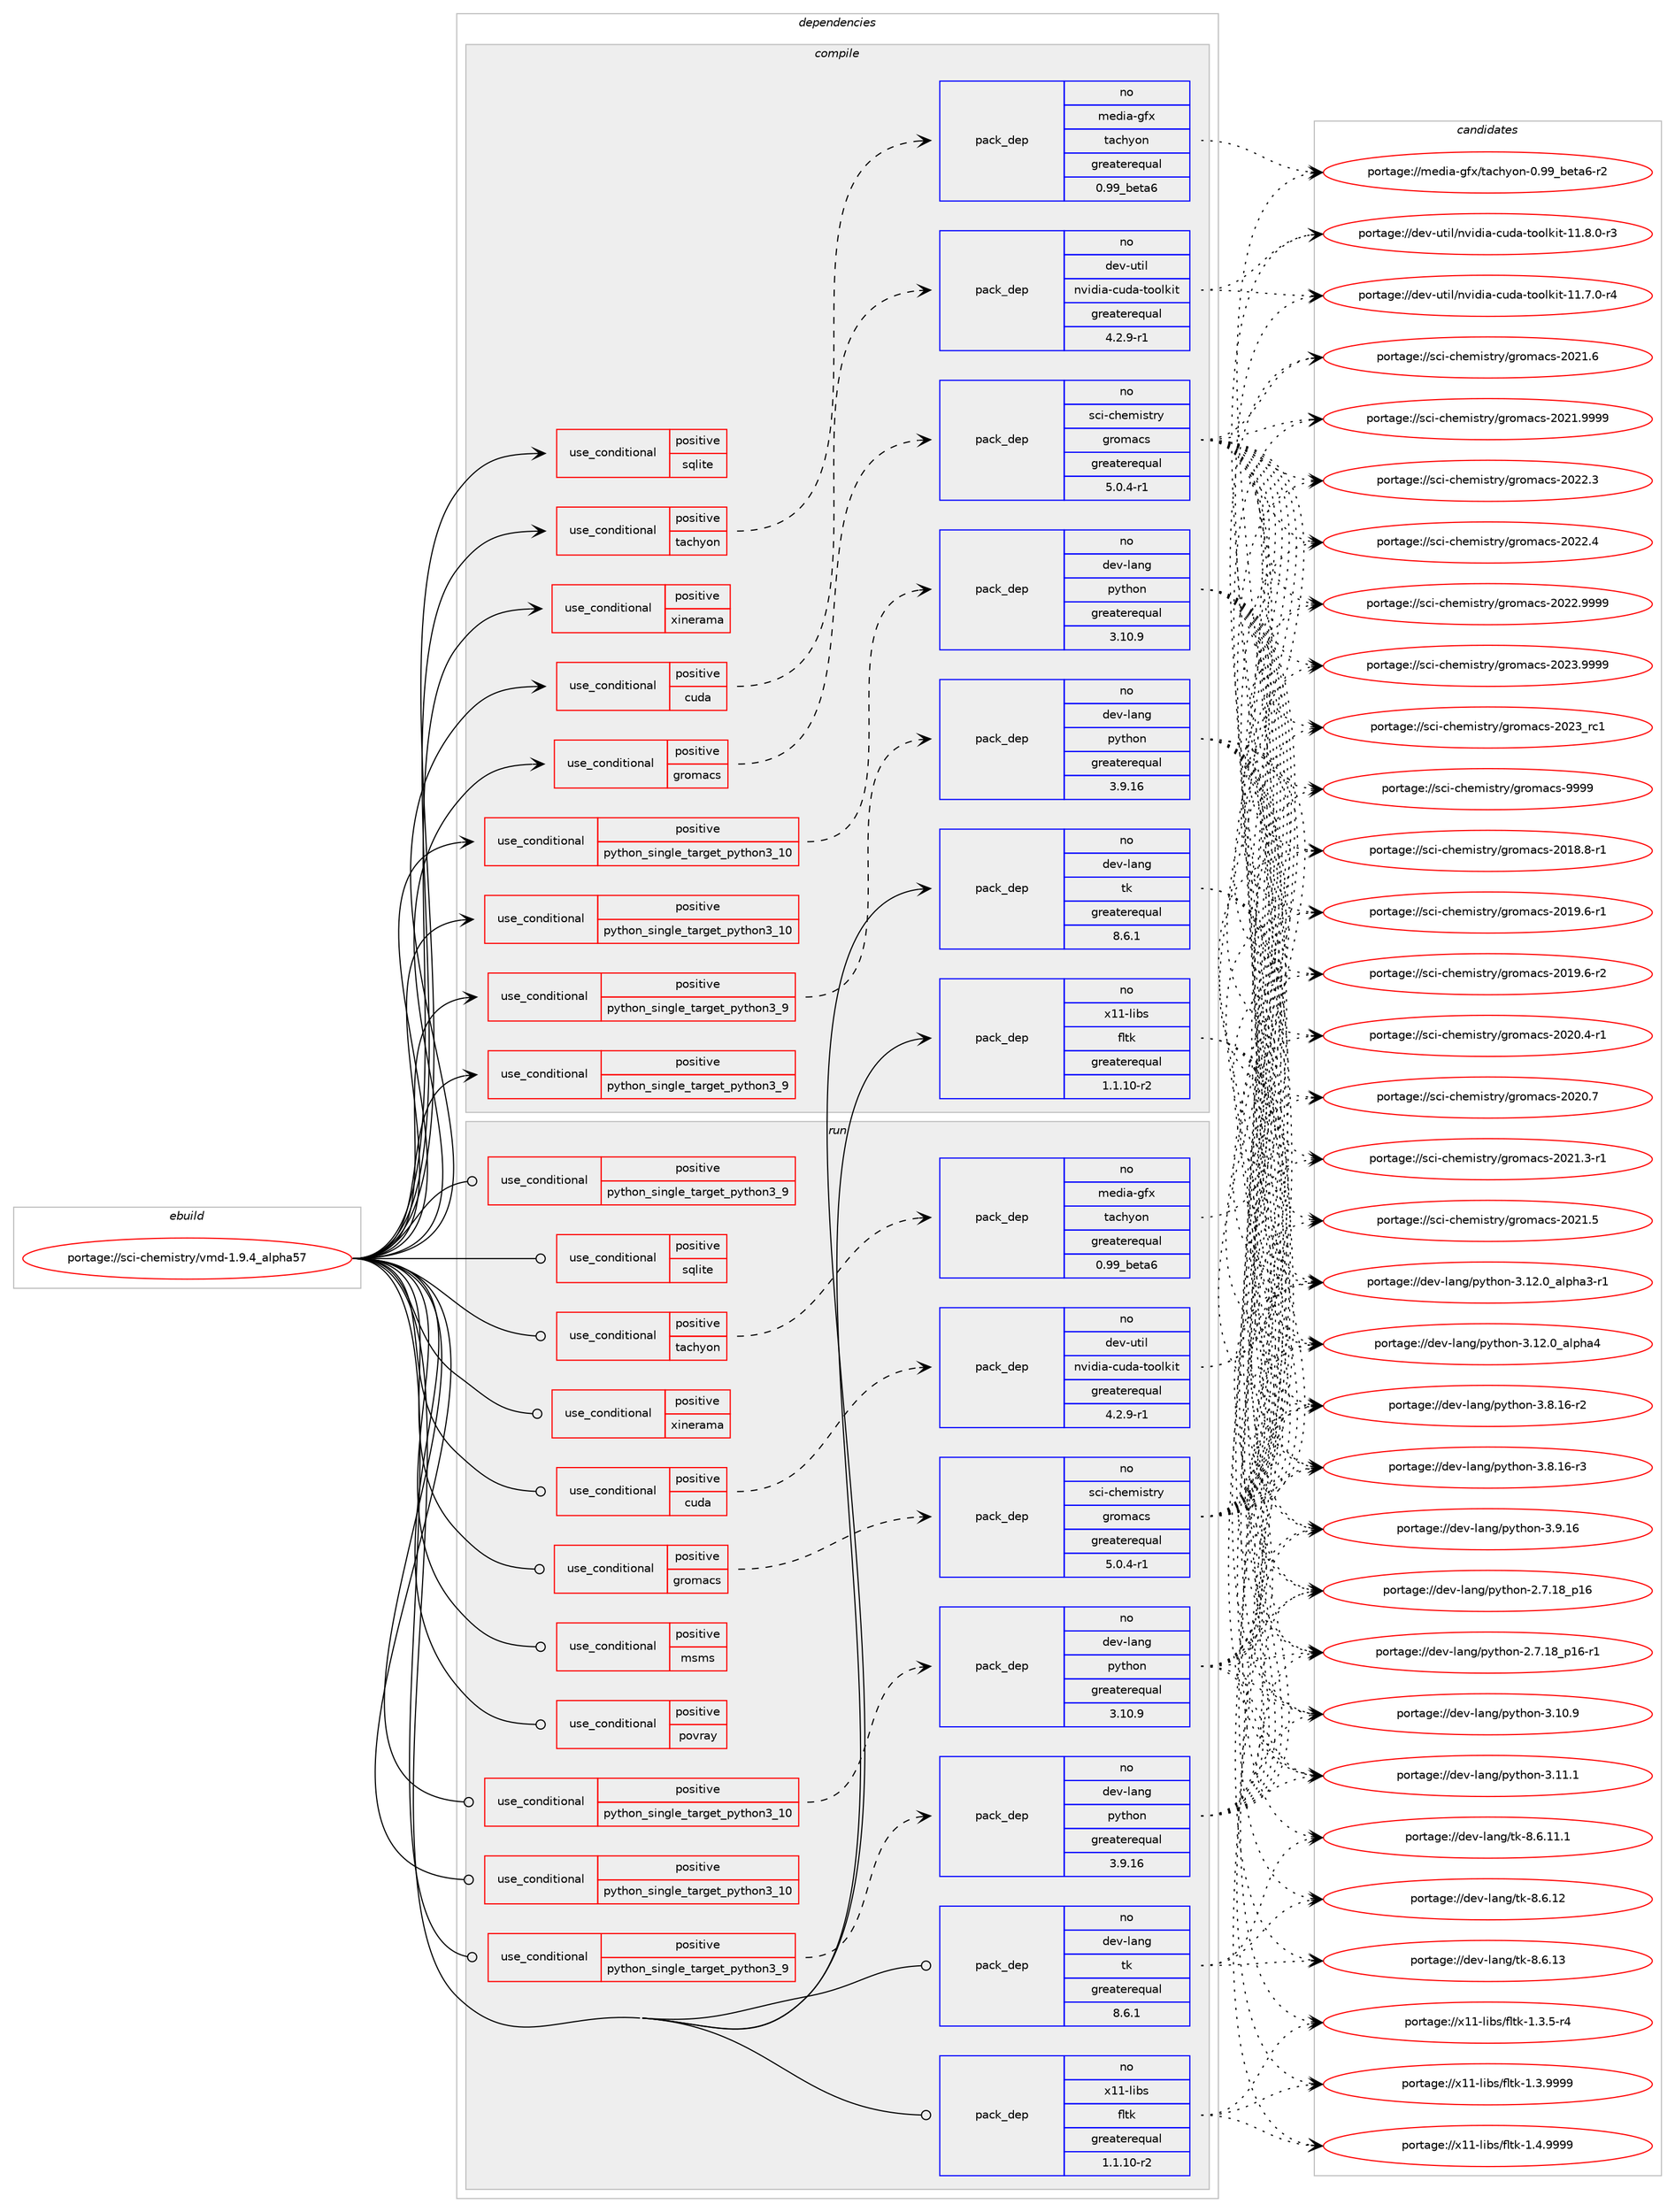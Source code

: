 digraph prolog {

# *************
# Graph options
# *************

newrank=true;
concentrate=true;
compound=true;
graph [rankdir=LR,fontname=Helvetica,fontsize=10,ranksep=1.5];#, ranksep=2.5, nodesep=0.2];
edge  [arrowhead=vee];
node  [fontname=Helvetica,fontsize=10];

# **********
# The ebuild
# **********

subgraph cluster_leftcol {
color=gray;
rank=same;
label=<<i>ebuild</i>>;
id [label="portage://sci-chemistry/vmd-1.9.4_alpha57", color=red, width=4, href="../sci-chemistry/vmd-1.9.4_alpha57.svg"];
}

# ****************
# The dependencies
# ****************

subgraph cluster_midcol {
color=gray;
label=<<i>dependencies</i>>;
subgraph cluster_compile {
fillcolor="#eeeeee";
style=filled;
label=<<i>compile</i>>;
subgraph cond1229 {
dependency1899 [label=<<TABLE BORDER="0" CELLBORDER="1" CELLSPACING="0" CELLPADDING="4"><TR><TD ROWSPAN="3" CELLPADDING="10">use_conditional</TD></TR><TR><TD>positive</TD></TR><TR><TD>cuda</TD></TR></TABLE>>, shape=none, color=red];
subgraph pack653 {
dependency1900 [label=<<TABLE BORDER="0" CELLBORDER="1" CELLSPACING="0" CELLPADDING="4" WIDTH="220"><TR><TD ROWSPAN="6" CELLPADDING="30">pack_dep</TD></TR><TR><TD WIDTH="110">no</TD></TR><TR><TD>dev-util</TD></TR><TR><TD>nvidia-cuda-toolkit</TD></TR><TR><TD>greaterequal</TD></TR><TR><TD>4.2.9-r1</TD></TR></TABLE>>, shape=none, color=blue];
}
dependency1899:e -> dependency1900:w [weight=20,style="dashed",arrowhead="vee"];
}
id:e -> dependency1899:w [weight=20,style="solid",arrowhead="vee"];
subgraph cond1230 {
dependency1901 [label=<<TABLE BORDER="0" CELLBORDER="1" CELLSPACING="0" CELLPADDING="4"><TR><TD ROWSPAN="3" CELLPADDING="10">use_conditional</TD></TR><TR><TD>positive</TD></TR><TR><TD>gromacs</TD></TR></TABLE>>, shape=none, color=red];
subgraph pack654 {
dependency1902 [label=<<TABLE BORDER="0" CELLBORDER="1" CELLSPACING="0" CELLPADDING="4" WIDTH="220"><TR><TD ROWSPAN="6" CELLPADDING="30">pack_dep</TD></TR><TR><TD WIDTH="110">no</TD></TR><TR><TD>sci-chemistry</TD></TR><TR><TD>gromacs</TD></TR><TR><TD>greaterequal</TD></TR><TR><TD>5.0.4-r1</TD></TR></TABLE>>, shape=none, color=blue];
}
dependency1901:e -> dependency1902:w [weight=20,style="dashed",arrowhead="vee"];
}
id:e -> dependency1901:w [weight=20,style="solid",arrowhead="vee"];
subgraph cond1231 {
dependency1903 [label=<<TABLE BORDER="0" CELLBORDER="1" CELLSPACING="0" CELLPADDING="4"><TR><TD ROWSPAN="3" CELLPADDING="10">use_conditional</TD></TR><TR><TD>positive</TD></TR><TR><TD>python_single_target_python3_10</TD></TR></TABLE>>, shape=none, color=red];
subgraph pack655 {
dependency1904 [label=<<TABLE BORDER="0" CELLBORDER="1" CELLSPACING="0" CELLPADDING="4" WIDTH="220"><TR><TD ROWSPAN="6" CELLPADDING="30">pack_dep</TD></TR><TR><TD WIDTH="110">no</TD></TR><TR><TD>dev-lang</TD></TR><TR><TD>python</TD></TR><TR><TD>greaterequal</TD></TR><TR><TD>3.10.9</TD></TR></TABLE>>, shape=none, color=blue];
}
dependency1903:e -> dependency1904:w [weight=20,style="dashed",arrowhead="vee"];
}
id:e -> dependency1903:w [weight=20,style="solid",arrowhead="vee"];
subgraph cond1232 {
dependency1905 [label=<<TABLE BORDER="0" CELLBORDER="1" CELLSPACING="0" CELLPADDING="4"><TR><TD ROWSPAN="3" CELLPADDING="10">use_conditional</TD></TR><TR><TD>positive</TD></TR><TR><TD>python_single_target_python3_10</TD></TR></TABLE>>, shape=none, color=red];
# *** BEGIN UNKNOWN DEPENDENCY TYPE (TODO) ***
# dependency1905 -> package_dependency(portage://sci-chemistry/vmd-1.9.4_alpha57,install,no,dev-python,numpy,none,[,,],[],[use(enable(python_targets_python3_10),negative)])
# *** END UNKNOWN DEPENDENCY TYPE (TODO) ***

}
id:e -> dependency1905:w [weight=20,style="solid",arrowhead="vee"];
subgraph cond1233 {
dependency1906 [label=<<TABLE BORDER="0" CELLBORDER="1" CELLSPACING="0" CELLPADDING="4"><TR><TD ROWSPAN="3" CELLPADDING="10">use_conditional</TD></TR><TR><TD>positive</TD></TR><TR><TD>python_single_target_python3_9</TD></TR></TABLE>>, shape=none, color=red];
subgraph pack656 {
dependency1907 [label=<<TABLE BORDER="0" CELLBORDER="1" CELLSPACING="0" CELLPADDING="4" WIDTH="220"><TR><TD ROWSPAN="6" CELLPADDING="30">pack_dep</TD></TR><TR><TD WIDTH="110">no</TD></TR><TR><TD>dev-lang</TD></TR><TR><TD>python</TD></TR><TR><TD>greaterequal</TD></TR><TR><TD>3.9.16</TD></TR></TABLE>>, shape=none, color=blue];
}
dependency1906:e -> dependency1907:w [weight=20,style="dashed",arrowhead="vee"];
}
id:e -> dependency1906:w [weight=20,style="solid",arrowhead="vee"];
subgraph cond1234 {
dependency1908 [label=<<TABLE BORDER="0" CELLBORDER="1" CELLSPACING="0" CELLPADDING="4"><TR><TD ROWSPAN="3" CELLPADDING="10">use_conditional</TD></TR><TR><TD>positive</TD></TR><TR><TD>python_single_target_python3_9</TD></TR></TABLE>>, shape=none, color=red];
# *** BEGIN UNKNOWN DEPENDENCY TYPE (TODO) ***
# dependency1908 -> package_dependency(portage://sci-chemistry/vmd-1.9.4_alpha57,install,no,dev-python,numpy,none,[,,],[],[use(enable(python_targets_python3_9),negative)])
# *** END UNKNOWN DEPENDENCY TYPE (TODO) ***

}
id:e -> dependency1908:w [weight=20,style="solid",arrowhead="vee"];
subgraph cond1235 {
dependency1909 [label=<<TABLE BORDER="0" CELLBORDER="1" CELLSPACING="0" CELLPADDING="4"><TR><TD ROWSPAN="3" CELLPADDING="10">use_conditional</TD></TR><TR><TD>positive</TD></TR><TR><TD>sqlite</TD></TR></TABLE>>, shape=none, color=red];
# *** BEGIN UNKNOWN DEPENDENCY TYPE (TODO) ***
# dependency1909 -> package_dependency(portage://sci-chemistry/vmd-1.9.4_alpha57,install,no,dev-db,sqlite,none,[,,],[slot(3),equal],[])
# *** END UNKNOWN DEPENDENCY TYPE (TODO) ***

}
id:e -> dependency1909:w [weight=20,style="solid",arrowhead="vee"];
subgraph cond1236 {
dependency1910 [label=<<TABLE BORDER="0" CELLBORDER="1" CELLSPACING="0" CELLPADDING="4"><TR><TD ROWSPAN="3" CELLPADDING="10">use_conditional</TD></TR><TR><TD>positive</TD></TR><TR><TD>tachyon</TD></TR></TABLE>>, shape=none, color=red];
subgraph pack657 {
dependency1911 [label=<<TABLE BORDER="0" CELLBORDER="1" CELLSPACING="0" CELLPADDING="4" WIDTH="220"><TR><TD ROWSPAN="6" CELLPADDING="30">pack_dep</TD></TR><TR><TD WIDTH="110">no</TD></TR><TR><TD>media-gfx</TD></TR><TR><TD>tachyon</TD></TR><TR><TD>greaterequal</TD></TR><TR><TD>0.99_beta6</TD></TR></TABLE>>, shape=none, color=blue];
}
dependency1910:e -> dependency1911:w [weight=20,style="dashed",arrowhead="vee"];
}
id:e -> dependency1910:w [weight=20,style="solid",arrowhead="vee"];
subgraph cond1237 {
dependency1912 [label=<<TABLE BORDER="0" CELLBORDER="1" CELLSPACING="0" CELLPADDING="4"><TR><TD ROWSPAN="3" CELLPADDING="10">use_conditional</TD></TR><TR><TD>positive</TD></TR><TR><TD>xinerama</TD></TR></TABLE>>, shape=none, color=red];
# *** BEGIN UNKNOWN DEPENDENCY TYPE (TODO) ***
# dependency1912 -> package_dependency(portage://sci-chemistry/vmd-1.9.4_alpha57,install,no,x11-libs,libXinerama,none,[,,],[],[])
# *** END UNKNOWN DEPENDENCY TYPE (TODO) ***

}
id:e -> dependency1912:w [weight=20,style="solid",arrowhead="vee"];
# *** BEGIN UNKNOWN DEPENDENCY TYPE (TODO) ***
# id -> package_dependency(portage://sci-chemistry/vmd-1.9.4_alpha57,install,no,dev-lang,perl,none,[,,],[],[])
# *** END UNKNOWN DEPENDENCY TYPE (TODO) ***

subgraph pack658 {
dependency1913 [label=<<TABLE BORDER="0" CELLBORDER="1" CELLSPACING="0" CELLPADDING="4" WIDTH="220"><TR><TD ROWSPAN="6" CELLPADDING="30">pack_dep</TD></TR><TR><TD WIDTH="110">no</TD></TR><TR><TD>dev-lang</TD></TR><TR><TD>tk</TD></TR><TR><TD>greaterequal</TD></TR><TR><TD>8.6.1</TD></TR></TABLE>>, shape=none, color=blue];
}
id:e -> dependency1913:w [weight=20,style="solid",arrowhead="vee"];
# *** BEGIN UNKNOWN DEPENDENCY TYPE (TODO) ***
# id -> package_dependency(portage://sci-chemistry/vmd-1.9.4_alpha57,install,no,dev-libs,expat,none,[,,],[],[])
# *** END UNKNOWN DEPENDENCY TYPE (TODO) ***

# *** BEGIN UNKNOWN DEPENDENCY TYPE (TODO) ***
# id -> package_dependency(portage://sci-chemistry/vmd-1.9.4_alpha57,install,no,sci-libs,netcdf,none,[,,],[slot(0),equal],[])
# *** END UNKNOWN DEPENDENCY TYPE (TODO) ***

# *** BEGIN UNKNOWN DEPENDENCY TYPE (TODO) ***
# id -> package_dependency(portage://sci-chemistry/vmd-1.9.4_alpha57,install,no,virtual,opengl,none,[,,],[],[])
# *** END UNKNOWN DEPENDENCY TYPE (TODO) ***

subgraph pack659 {
dependency1914 [label=<<TABLE BORDER="0" CELLBORDER="1" CELLSPACING="0" CELLPADDING="4" WIDTH="220"><TR><TD ROWSPAN="6" CELLPADDING="30">pack_dep</TD></TR><TR><TD WIDTH="110">no</TD></TR><TR><TD>x11-libs</TD></TR><TR><TD>fltk</TD></TR><TR><TD>greaterequal</TD></TR><TR><TD>1.1.10-r2</TD></TR></TABLE>>, shape=none, color=blue];
}
id:e -> dependency1914:w [weight=20,style="solid",arrowhead="vee"];
# *** BEGIN UNKNOWN DEPENDENCY TYPE (TODO) ***
# id -> package_dependency(portage://sci-chemistry/vmd-1.9.4_alpha57,install,no,x11-libs,libXft,none,[,,],[],[])
# *** END UNKNOWN DEPENDENCY TYPE (TODO) ***

# *** BEGIN UNKNOWN DEPENDENCY TYPE (TODO) ***
# id -> package_dependency(portage://sci-chemistry/vmd-1.9.4_alpha57,install,no,x11-libs,libXi,none,[,,],[],[])
# *** END UNKNOWN DEPENDENCY TYPE (TODO) ***

}
subgraph cluster_compileandrun {
fillcolor="#eeeeee";
style=filled;
label=<<i>compile and run</i>>;
}
subgraph cluster_run {
fillcolor="#eeeeee";
style=filled;
label=<<i>run</i>>;
subgraph cond1238 {
dependency1915 [label=<<TABLE BORDER="0" CELLBORDER="1" CELLSPACING="0" CELLPADDING="4"><TR><TD ROWSPAN="3" CELLPADDING="10">use_conditional</TD></TR><TR><TD>positive</TD></TR><TR><TD>cuda</TD></TR></TABLE>>, shape=none, color=red];
subgraph pack660 {
dependency1916 [label=<<TABLE BORDER="0" CELLBORDER="1" CELLSPACING="0" CELLPADDING="4" WIDTH="220"><TR><TD ROWSPAN="6" CELLPADDING="30">pack_dep</TD></TR><TR><TD WIDTH="110">no</TD></TR><TR><TD>dev-util</TD></TR><TR><TD>nvidia-cuda-toolkit</TD></TR><TR><TD>greaterequal</TD></TR><TR><TD>4.2.9-r1</TD></TR></TABLE>>, shape=none, color=blue];
}
dependency1915:e -> dependency1916:w [weight=20,style="dashed",arrowhead="vee"];
}
id:e -> dependency1915:w [weight=20,style="solid",arrowhead="odot"];
subgraph cond1239 {
dependency1917 [label=<<TABLE BORDER="0" CELLBORDER="1" CELLSPACING="0" CELLPADDING="4"><TR><TD ROWSPAN="3" CELLPADDING="10">use_conditional</TD></TR><TR><TD>positive</TD></TR><TR><TD>gromacs</TD></TR></TABLE>>, shape=none, color=red];
subgraph pack661 {
dependency1918 [label=<<TABLE BORDER="0" CELLBORDER="1" CELLSPACING="0" CELLPADDING="4" WIDTH="220"><TR><TD ROWSPAN="6" CELLPADDING="30">pack_dep</TD></TR><TR><TD WIDTH="110">no</TD></TR><TR><TD>sci-chemistry</TD></TR><TR><TD>gromacs</TD></TR><TR><TD>greaterequal</TD></TR><TR><TD>5.0.4-r1</TD></TR></TABLE>>, shape=none, color=blue];
}
dependency1917:e -> dependency1918:w [weight=20,style="dashed",arrowhead="vee"];
}
id:e -> dependency1917:w [weight=20,style="solid",arrowhead="odot"];
subgraph cond1240 {
dependency1919 [label=<<TABLE BORDER="0" CELLBORDER="1" CELLSPACING="0" CELLPADDING="4"><TR><TD ROWSPAN="3" CELLPADDING="10">use_conditional</TD></TR><TR><TD>positive</TD></TR><TR><TD>msms</TD></TR></TABLE>>, shape=none, color=red];
# *** BEGIN UNKNOWN DEPENDENCY TYPE (TODO) ***
# dependency1919 -> package_dependency(portage://sci-chemistry/vmd-1.9.4_alpha57,run,no,sci-chemistry,msms-bin,none,[,,],[],[])
# *** END UNKNOWN DEPENDENCY TYPE (TODO) ***

}
id:e -> dependency1919:w [weight=20,style="solid",arrowhead="odot"];
subgraph cond1241 {
dependency1920 [label=<<TABLE BORDER="0" CELLBORDER="1" CELLSPACING="0" CELLPADDING="4"><TR><TD ROWSPAN="3" CELLPADDING="10">use_conditional</TD></TR><TR><TD>positive</TD></TR><TR><TD>povray</TD></TR></TABLE>>, shape=none, color=red];
# *** BEGIN UNKNOWN DEPENDENCY TYPE (TODO) ***
# dependency1920 -> package_dependency(portage://sci-chemistry/vmd-1.9.4_alpha57,run,no,media-gfx,povray,none,[,,],[],[])
# *** END UNKNOWN DEPENDENCY TYPE (TODO) ***

}
id:e -> dependency1920:w [weight=20,style="solid",arrowhead="odot"];
subgraph cond1242 {
dependency1921 [label=<<TABLE BORDER="0" CELLBORDER="1" CELLSPACING="0" CELLPADDING="4"><TR><TD ROWSPAN="3" CELLPADDING="10">use_conditional</TD></TR><TR><TD>positive</TD></TR><TR><TD>python_single_target_python3_10</TD></TR></TABLE>>, shape=none, color=red];
subgraph pack662 {
dependency1922 [label=<<TABLE BORDER="0" CELLBORDER="1" CELLSPACING="0" CELLPADDING="4" WIDTH="220"><TR><TD ROWSPAN="6" CELLPADDING="30">pack_dep</TD></TR><TR><TD WIDTH="110">no</TD></TR><TR><TD>dev-lang</TD></TR><TR><TD>python</TD></TR><TR><TD>greaterequal</TD></TR><TR><TD>3.10.9</TD></TR></TABLE>>, shape=none, color=blue];
}
dependency1921:e -> dependency1922:w [weight=20,style="dashed",arrowhead="vee"];
}
id:e -> dependency1921:w [weight=20,style="solid",arrowhead="odot"];
subgraph cond1243 {
dependency1923 [label=<<TABLE BORDER="0" CELLBORDER="1" CELLSPACING="0" CELLPADDING="4"><TR><TD ROWSPAN="3" CELLPADDING="10">use_conditional</TD></TR><TR><TD>positive</TD></TR><TR><TD>python_single_target_python3_10</TD></TR></TABLE>>, shape=none, color=red];
# *** BEGIN UNKNOWN DEPENDENCY TYPE (TODO) ***
# dependency1923 -> package_dependency(portage://sci-chemistry/vmd-1.9.4_alpha57,run,no,dev-python,numpy,none,[,,],[],[use(enable(python_targets_python3_10),negative)])
# *** END UNKNOWN DEPENDENCY TYPE (TODO) ***

}
id:e -> dependency1923:w [weight=20,style="solid",arrowhead="odot"];
subgraph cond1244 {
dependency1924 [label=<<TABLE BORDER="0" CELLBORDER="1" CELLSPACING="0" CELLPADDING="4"><TR><TD ROWSPAN="3" CELLPADDING="10">use_conditional</TD></TR><TR><TD>positive</TD></TR><TR><TD>python_single_target_python3_9</TD></TR></TABLE>>, shape=none, color=red];
subgraph pack663 {
dependency1925 [label=<<TABLE BORDER="0" CELLBORDER="1" CELLSPACING="0" CELLPADDING="4" WIDTH="220"><TR><TD ROWSPAN="6" CELLPADDING="30">pack_dep</TD></TR><TR><TD WIDTH="110">no</TD></TR><TR><TD>dev-lang</TD></TR><TR><TD>python</TD></TR><TR><TD>greaterequal</TD></TR><TR><TD>3.9.16</TD></TR></TABLE>>, shape=none, color=blue];
}
dependency1924:e -> dependency1925:w [weight=20,style="dashed",arrowhead="vee"];
}
id:e -> dependency1924:w [weight=20,style="solid",arrowhead="odot"];
subgraph cond1245 {
dependency1926 [label=<<TABLE BORDER="0" CELLBORDER="1" CELLSPACING="0" CELLPADDING="4"><TR><TD ROWSPAN="3" CELLPADDING="10">use_conditional</TD></TR><TR><TD>positive</TD></TR><TR><TD>python_single_target_python3_9</TD></TR></TABLE>>, shape=none, color=red];
# *** BEGIN UNKNOWN DEPENDENCY TYPE (TODO) ***
# dependency1926 -> package_dependency(portage://sci-chemistry/vmd-1.9.4_alpha57,run,no,dev-python,numpy,none,[,,],[],[use(enable(python_targets_python3_9),negative)])
# *** END UNKNOWN DEPENDENCY TYPE (TODO) ***

}
id:e -> dependency1926:w [weight=20,style="solid",arrowhead="odot"];
subgraph cond1246 {
dependency1927 [label=<<TABLE BORDER="0" CELLBORDER="1" CELLSPACING="0" CELLPADDING="4"><TR><TD ROWSPAN="3" CELLPADDING="10">use_conditional</TD></TR><TR><TD>positive</TD></TR><TR><TD>sqlite</TD></TR></TABLE>>, shape=none, color=red];
# *** BEGIN UNKNOWN DEPENDENCY TYPE (TODO) ***
# dependency1927 -> package_dependency(portage://sci-chemistry/vmd-1.9.4_alpha57,run,no,dev-db,sqlite,none,[,,],[slot(3),equal],[])
# *** END UNKNOWN DEPENDENCY TYPE (TODO) ***

}
id:e -> dependency1927:w [weight=20,style="solid",arrowhead="odot"];
subgraph cond1247 {
dependency1928 [label=<<TABLE BORDER="0" CELLBORDER="1" CELLSPACING="0" CELLPADDING="4"><TR><TD ROWSPAN="3" CELLPADDING="10">use_conditional</TD></TR><TR><TD>positive</TD></TR><TR><TD>tachyon</TD></TR></TABLE>>, shape=none, color=red];
subgraph pack664 {
dependency1929 [label=<<TABLE BORDER="0" CELLBORDER="1" CELLSPACING="0" CELLPADDING="4" WIDTH="220"><TR><TD ROWSPAN="6" CELLPADDING="30">pack_dep</TD></TR><TR><TD WIDTH="110">no</TD></TR><TR><TD>media-gfx</TD></TR><TR><TD>tachyon</TD></TR><TR><TD>greaterequal</TD></TR><TR><TD>0.99_beta6</TD></TR></TABLE>>, shape=none, color=blue];
}
dependency1928:e -> dependency1929:w [weight=20,style="dashed",arrowhead="vee"];
}
id:e -> dependency1928:w [weight=20,style="solid",arrowhead="odot"];
subgraph cond1248 {
dependency1930 [label=<<TABLE BORDER="0" CELLBORDER="1" CELLSPACING="0" CELLPADDING="4"><TR><TD ROWSPAN="3" CELLPADDING="10">use_conditional</TD></TR><TR><TD>positive</TD></TR><TR><TD>xinerama</TD></TR></TABLE>>, shape=none, color=red];
# *** BEGIN UNKNOWN DEPENDENCY TYPE (TODO) ***
# dependency1930 -> package_dependency(portage://sci-chemistry/vmd-1.9.4_alpha57,run,no,x11-libs,libXinerama,none,[,,],[],[])
# *** END UNKNOWN DEPENDENCY TYPE (TODO) ***

}
id:e -> dependency1930:w [weight=20,style="solid",arrowhead="odot"];
# *** BEGIN UNKNOWN DEPENDENCY TYPE (TODO) ***
# id -> package_dependency(portage://sci-chemistry/vmd-1.9.4_alpha57,run,no,dev-lang,perl,none,[,,],[],[])
# *** END UNKNOWN DEPENDENCY TYPE (TODO) ***

subgraph pack665 {
dependency1931 [label=<<TABLE BORDER="0" CELLBORDER="1" CELLSPACING="0" CELLPADDING="4" WIDTH="220"><TR><TD ROWSPAN="6" CELLPADDING="30">pack_dep</TD></TR><TR><TD WIDTH="110">no</TD></TR><TR><TD>dev-lang</TD></TR><TR><TD>tk</TD></TR><TR><TD>greaterequal</TD></TR><TR><TD>8.6.1</TD></TR></TABLE>>, shape=none, color=blue];
}
id:e -> dependency1931:w [weight=20,style="solid",arrowhead="odot"];
# *** BEGIN UNKNOWN DEPENDENCY TYPE (TODO) ***
# id -> package_dependency(portage://sci-chemistry/vmd-1.9.4_alpha57,run,no,dev-libs,expat,none,[,,],[],[])
# *** END UNKNOWN DEPENDENCY TYPE (TODO) ***

# *** BEGIN UNKNOWN DEPENDENCY TYPE (TODO) ***
# id -> package_dependency(portage://sci-chemistry/vmd-1.9.4_alpha57,run,no,sci-biology,stride,none,[,,],[],[])
# *** END UNKNOWN DEPENDENCY TYPE (TODO) ***

# *** BEGIN UNKNOWN DEPENDENCY TYPE (TODO) ***
# id -> package_dependency(portage://sci-chemistry/vmd-1.9.4_alpha57,run,no,sci-chemistry,chemical-mime-data,none,[,,],[],[])
# *** END UNKNOWN DEPENDENCY TYPE (TODO) ***

# *** BEGIN UNKNOWN DEPENDENCY TYPE (TODO) ***
# id -> package_dependency(portage://sci-chemistry/vmd-1.9.4_alpha57,run,no,sci-chemistry,surf,none,[,,],[],[])
# *** END UNKNOWN DEPENDENCY TYPE (TODO) ***

# *** BEGIN UNKNOWN DEPENDENCY TYPE (TODO) ***
# id -> package_dependency(portage://sci-chemistry/vmd-1.9.4_alpha57,run,no,sci-libs,netcdf,none,[,,],[slot(0),equal],[])
# *** END UNKNOWN DEPENDENCY TYPE (TODO) ***

# *** BEGIN UNKNOWN DEPENDENCY TYPE (TODO) ***
# id -> package_dependency(portage://sci-chemistry/vmd-1.9.4_alpha57,run,no,virtual,opengl,none,[,,],[],[])
# *** END UNKNOWN DEPENDENCY TYPE (TODO) ***

subgraph pack666 {
dependency1932 [label=<<TABLE BORDER="0" CELLBORDER="1" CELLSPACING="0" CELLPADDING="4" WIDTH="220"><TR><TD ROWSPAN="6" CELLPADDING="30">pack_dep</TD></TR><TR><TD WIDTH="110">no</TD></TR><TR><TD>x11-libs</TD></TR><TR><TD>fltk</TD></TR><TR><TD>greaterequal</TD></TR><TR><TD>1.1.10-r2</TD></TR></TABLE>>, shape=none, color=blue];
}
id:e -> dependency1932:w [weight=20,style="solid",arrowhead="odot"];
# *** BEGIN UNKNOWN DEPENDENCY TYPE (TODO) ***
# id -> package_dependency(portage://sci-chemistry/vmd-1.9.4_alpha57,run,no,x11-libs,libXft,none,[,,],[],[])
# *** END UNKNOWN DEPENDENCY TYPE (TODO) ***

# *** BEGIN UNKNOWN DEPENDENCY TYPE (TODO) ***
# id -> package_dependency(portage://sci-chemistry/vmd-1.9.4_alpha57,run,no,x11-libs,libXi,none,[,,],[],[])
# *** END UNKNOWN DEPENDENCY TYPE (TODO) ***

# *** BEGIN UNKNOWN DEPENDENCY TYPE (TODO) ***
# id -> package_dependency(portage://sci-chemistry/vmd-1.9.4_alpha57,run,no,x11-misc,xdg-utils,none,[,,],[],[])
# *** END UNKNOWN DEPENDENCY TYPE (TODO) ***

# *** BEGIN UNKNOWN DEPENDENCY TYPE (TODO) ***
# id -> package_dependency(portage://sci-chemistry/vmd-1.9.4_alpha57,run,no,x11-terms,xterm,none,[,,],[],[])
# *** END UNKNOWN DEPENDENCY TYPE (TODO) ***

}
}

# **************
# The candidates
# **************

subgraph cluster_choices {
rank=same;
color=gray;
label=<<i>candidates</i>>;

subgraph choice653 {
color=black;
nodesep=1;
choice10010111845117116105108471101181051001059745991171009745116111111108107105116454949465546484511452 [label="portage://dev-util/nvidia-cuda-toolkit-11.7.0-r4", color=red, width=4,href="../dev-util/nvidia-cuda-toolkit-11.7.0-r4.svg"];
choice10010111845117116105108471101181051001059745991171009745116111111108107105116454949465646484511451 [label="portage://dev-util/nvidia-cuda-toolkit-11.8.0-r3", color=red, width=4,href="../dev-util/nvidia-cuda-toolkit-11.8.0-r3.svg"];
dependency1900:e -> choice10010111845117116105108471101181051001059745991171009745116111111108107105116454949465546484511452:w [style=dotted,weight="100"];
dependency1900:e -> choice10010111845117116105108471101181051001059745991171009745116111111108107105116454949465646484511451:w [style=dotted,weight="100"];
}
subgraph choice654 {
color=black;
nodesep=1;
choice115991054599104101109105115116114121471031141111099799115455048495646564511449 [label="portage://sci-chemistry/gromacs-2018.8-r1", color=red, width=4,href="../sci-chemistry/gromacs-2018.8-r1.svg"];
choice115991054599104101109105115116114121471031141111099799115455048495746544511449 [label="portage://sci-chemistry/gromacs-2019.6-r1", color=red, width=4,href="../sci-chemistry/gromacs-2019.6-r1.svg"];
choice115991054599104101109105115116114121471031141111099799115455048495746544511450 [label="portage://sci-chemistry/gromacs-2019.6-r2", color=red, width=4,href="../sci-chemistry/gromacs-2019.6-r2.svg"];
choice115991054599104101109105115116114121471031141111099799115455048504846524511449 [label="portage://sci-chemistry/gromacs-2020.4-r1", color=red, width=4,href="../sci-chemistry/gromacs-2020.4-r1.svg"];
choice11599105459910410110910511511611412147103114111109979911545504850484655 [label="portage://sci-chemistry/gromacs-2020.7", color=red, width=4,href="../sci-chemistry/gromacs-2020.7.svg"];
choice115991054599104101109105115116114121471031141111099799115455048504946514511449 [label="portage://sci-chemistry/gromacs-2021.3-r1", color=red, width=4,href="../sci-chemistry/gromacs-2021.3-r1.svg"];
choice11599105459910410110910511511611412147103114111109979911545504850494653 [label="portage://sci-chemistry/gromacs-2021.5", color=red, width=4,href="../sci-chemistry/gromacs-2021.5.svg"];
choice11599105459910410110910511511611412147103114111109979911545504850494654 [label="portage://sci-chemistry/gromacs-2021.6", color=red, width=4,href="../sci-chemistry/gromacs-2021.6.svg"];
choice11599105459910410110910511511611412147103114111109979911545504850494657575757 [label="portage://sci-chemistry/gromacs-2021.9999", color=red, width=4,href="../sci-chemistry/gromacs-2021.9999.svg"];
choice11599105459910410110910511511611412147103114111109979911545504850504651 [label="portage://sci-chemistry/gromacs-2022.3", color=red, width=4,href="../sci-chemistry/gromacs-2022.3.svg"];
choice11599105459910410110910511511611412147103114111109979911545504850504652 [label="portage://sci-chemistry/gromacs-2022.4", color=red, width=4,href="../sci-chemistry/gromacs-2022.4.svg"];
choice11599105459910410110910511511611412147103114111109979911545504850504657575757 [label="portage://sci-chemistry/gromacs-2022.9999", color=red, width=4,href="../sci-chemistry/gromacs-2022.9999.svg"];
choice11599105459910410110910511511611412147103114111109979911545504850514657575757 [label="portage://sci-chemistry/gromacs-2023.9999", color=red, width=4,href="../sci-chemistry/gromacs-2023.9999.svg"];
choice1159910545991041011091051151161141214710311411110997991154550485051951149949 [label="portage://sci-chemistry/gromacs-2023_rc1", color=red, width=4,href="../sci-chemistry/gromacs-2023_rc1.svg"];
choice1159910545991041011091051151161141214710311411110997991154557575757 [label="portage://sci-chemistry/gromacs-9999", color=red, width=4,href="../sci-chemistry/gromacs-9999.svg"];
dependency1902:e -> choice115991054599104101109105115116114121471031141111099799115455048495646564511449:w [style=dotted,weight="100"];
dependency1902:e -> choice115991054599104101109105115116114121471031141111099799115455048495746544511449:w [style=dotted,weight="100"];
dependency1902:e -> choice115991054599104101109105115116114121471031141111099799115455048495746544511450:w [style=dotted,weight="100"];
dependency1902:e -> choice115991054599104101109105115116114121471031141111099799115455048504846524511449:w [style=dotted,weight="100"];
dependency1902:e -> choice11599105459910410110910511511611412147103114111109979911545504850484655:w [style=dotted,weight="100"];
dependency1902:e -> choice115991054599104101109105115116114121471031141111099799115455048504946514511449:w [style=dotted,weight="100"];
dependency1902:e -> choice11599105459910410110910511511611412147103114111109979911545504850494653:w [style=dotted,weight="100"];
dependency1902:e -> choice11599105459910410110910511511611412147103114111109979911545504850494654:w [style=dotted,weight="100"];
dependency1902:e -> choice11599105459910410110910511511611412147103114111109979911545504850494657575757:w [style=dotted,weight="100"];
dependency1902:e -> choice11599105459910410110910511511611412147103114111109979911545504850504651:w [style=dotted,weight="100"];
dependency1902:e -> choice11599105459910410110910511511611412147103114111109979911545504850504652:w [style=dotted,weight="100"];
dependency1902:e -> choice11599105459910410110910511511611412147103114111109979911545504850504657575757:w [style=dotted,weight="100"];
dependency1902:e -> choice11599105459910410110910511511611412147103114111109979911545504850514657575757:w [style=dotted,weight="100"];
dependency1902:e -> choice1159910545991041011091051151161141214710311411110997991154550485051951149949:w [style=dotted,weight="100"];
dependency1902:e -> choice1159910545991041011091051151161141214710311411110997991154557575757:w [style=dotted,weight="100"];
}
subgraph choice655 {
color=black;
nodesep=1;
choice10010111845108971101034711212111610411111045504655464956951124954 [label="portage://dev-lang/python-2.7.18_p16", color=red, width=4,href="../dev-lang/python-2.7.18_p16.svg"];
choice100101118451089711010347112121116104111110455046554649569511249544511449 [label="portage://dev-lang/python-2.7.18_p16-r1", color=red, width=4,href="../dev-lang/python-2.7.18_p16-r1.svg"];
choice10010111845108971101034711212111610411111045514649484657 [label="portage://dev-lang/python-3.10.9", color=red, width=4,href="../dev-lang/python-3.10.9.svg"];
choice10010111845108971101034711212111610411111045514649494649 [label="portage://dev-lang/python-3.11.1", color=red, width=4,href="../dev-lang/python-3.11.1.svg"];
choice10010111845108971101034711212111610411111045514649504648959710811210497514511449 [label="portage://dev-lang/python-3.12.0_alpha3-r1", color=red, width=4,href="../dev-lang/python-3.12.0_alpha3-r1.svg"];
choice1001011184510897110103471121211161041111104551464950464895971081121049752 [label="portage://dev-lang/python-3.12.0_alpha4", color=red, width=4,href="../dev-lang/python-3.12.0_alpha4.svg"];
choice100101118451089711010347112121116104111110455146564649544511450 [label="portage://dev-lang/python-3.8.16-r2", color=red, width=4,href="../dev-lang/python-3.8.16-r2.svg"];
choice100101118451089711010347112121116104111110455146564649544511451 [label="portage://dev-lang/python-3.8.16-r3", color=red, width=4,href="../dev-lang/python-3.8.16-r3.svg"];
choice10010111845108971101034711212111610411111045514657464954 [label="portage://dev-lang/python-3.9.16", color=red, width=4,href="../dev-lang/python-3.9.16.svg"];
dependency1904:e -> choice10010111845108971101034711212111610411111045504655464956951124954:w [style=dotted,weight="100"];
dependency1904:e -> choice100101118451089711010347112121116104111110455046554649569511249544511449:w [style=dotted,weight="100"];
dependency1904:e -> choice10010111845108971101034711212111610411111045514649484657:w [style=dotted,weight="100"];
dependency1904:e -> choice10010111845108971101034711212111610411111045514649494649:w [style=dotted,weight="100"];
dependency1904:e -> choice10010111845108971101034711212111610411111045514649504648959710811210497514511449:w [style=dotted,weight="100"];
dependency1904:e -> choice1001011184510897110103471121211161041111104551464950464895971081121049752:w [style=dotted,weight="100"];
dependency1904:e -> choice100101118451089711010347112121116104111110455146564649544511450:w [style=dotted,weight="100"];
dependency1904:e -> choice100101118451089711010347112121116104111110455146564649544511451:w [style=dotted,weight="100"];
dependency1904:e -> choice10010111845108971101034711212111610411111045514657464954:w [style=dotted,weight="100"];
}
subgraph choice656 {
color=black;
nodesep=1;
choice10010111845108971101034711212111610411111045504655464956951124954 [label="portage://dev-lang/python-2.7.18_p16", color=red, width=4,href="../dev-lang/python-2.7.18_p16.svg"];
choice100101118451089711010347112121116104111110455046554649569511249544511449 [label="portage://dev-lang/python-2.7.18_p16-r1", color=red, width=4,href="../dev-lang/python-2.7.18_p16-r1.svg"];
choice10010111845108971101034711212111610411111045514649484657 [label="portage://dev-lang/python-3.10.9", color=red, width=4,href="../dev-lang/python-3.10.9.svg"];
choice10010111845108971101034711212111610411111045514649494649 [label="portage://dev-lang/python-3.11.1", color=red, width=4,href="../dev-lang/python-3.11.1.svg"];
choice10010111845108971101034711212111610411111045514649504648959710811210497514511449 [label="portage://dev-lang/python-3.12.0_alpha3-r1", color=red, width=4,href="../dev-lang/python-3.12.0_alpha3-r1.svg"];
choice1001011184510897110103471121211161041111104551464950464895971081121049752 [label="portage://dev-lang/python-3.12.0_alpha4", color=red, width=4,href="../dev-lang/python-3.12.0_alpha4.svg"];
choice100101118451089711010347112121116104111110455146564649544511450 [label="portage://dev-lang/python-3.8.16-r2", color=red, width=4,href="../dev-lang/python-3.8.16-r2.svg"];
choice100101118451089711010347112121116104111110455146564649544511451 [label="portage://dev-lang/python-3.8.16-r3", color=red, width=4,href="../dev-lang/python-3.8.16-r3.svg"];
choice10010111845108971101034711212111610411111045514657464954 [label="portage://dev-lang/python-3.9.16", color=red, width=4,href="../dev-lang/python-3.9.16.svg"];
dependency1907:e -> choice10010111845108971101034711212111610411111045504655464956951124954:w [style=dotted,weight="100"];
dependency1907:e -> choice100101118451089711010347112121116104111110455046554649569511249544511449:w [style=dotted,weight="100"];
dependency1907:e -> choice10010111845108971101034711212111610411111045514649484657:w [style=dotted,weight="100"];
dependency1907:e -> choice10010111845108971101034711212111610411111045514649494649:w [style=dotted,weight="100"];
dependency1907:e -> choice10010111845108971101034711212111610411111045514649504648959710811210497514511449:w [style=dotted,weight="100"];
dependency1907:e -> choice1001011184510897110103471121211161041111104551464950464895971081121049752:w [style=dotted,weight="100"];
dependency1907:e -> choice100101118451089711010347112121116104111110455146564649544511450:w [style=dotted,weight="100"];
dependency1907:e -> choice100101118451089711010347112121116104111110455146564649544511451:w [style=dotted,weight="100"];
dependency1907:e -> choice10010111845108971101034711212111610411111045514657464954:w [style=dotted,weight="100"];
}
subgraph choice657 {
color=black;
nodesep=1;
choice10910110010597451031021204711697991041211111104548465757959810111697544511450 [label="portage://media-gfx/tachyon-0.99_beta6-r2", color=red, width=4,href="../media-gfx/tachyon-0.99_beta6-r2.svg"];
dependency1911:e -> choice10910110010597451031021204711697991041211111104548465757959810111697544511450:w [style=dotted,weight="100"];
}
subgraph choice658 {
color=black;
nodesep=1;
choice100101118451089711010347116107455646544649494649 [label="portage://dev-lang/tk-8.6.11.1", color=red, width=4,href="../dev-lang/tk-8.6.11.1.svg"];
choice10010111845108971101034711610745564654464950 [label="portage://dev-lang/tk-8.6.12", color=red, width=4,href="../dev-lang/tk-8.6.12.svg"];
choice10010111845108971101034711610745564654464951 [label="portage://dev-lang/tk-8.6.13", color=red, width=4,href="../dev-lang/tk-8.6.13.svg"];
dependency1913:e -> choice100101118451089711010347116107455646544649494649:w [style=dotted,weight="100"];
dependency1913:e -> choice10010111845108971101034711610745564654464950:w [style=dotted,weight="100"];
dependency1913:e -> choice10010111845108971101034711610745564654464951:w [style=dotted,weight="100"];
}
subgraph choice659 {
color=black;
nodesep=1;
choice12049494510810598115471021081161074549465146534511452 [label="portage://x11-libs/fltk-1.3.5-r4", color=red, width=4,href="../x11-libs/fltk-1.3.5-r4.svg"];
choice1204949451081059811547102108116107454946514657575757 [label="portage://x11-libs/fltk-1.3.9999", color=red, width=4,href="../x11-libs/fltk-1.3.9999.svg"];
choice1204949451081059811547102108116107454946524657575757 [label="portage://x11-libs/fltk-1.4.9999", color=red, width=4,href="../x11-libs/fltk-1.4.9999.svg"];
dependency1914:e -> choice12049494510810598115471021081161074549465146534511452:w [style=dotted,weight="100"];
dependency1914:e -> choice1204949451081059811547102108116107454946514657575757:w [style=dotted,weight="100"];
dependency1914:e -> choice1204949451081059811547102108116107454946524657575757:w [style=dotted,weight="100"];
}
subgraph choice660 {
color=black;
nodesep=1;
choice10010111845117116105108471101181051001059745991171009745116111111108107105116454949465546484511452 [label="portage://dev-util/nvidia-cuda-toolkit-11.7.0-r4", color=red, width=4,href="../dev-util/nvidia-cuda-toolkit-11.7.0-r4.svg"];
choice10010111845117116105108471101181051001059745991171009745116111111108107105116454949465646484511451 [label="portage://dev-util/nvidia-cuda-toolkit-11.8.0-r3", color=red, width=4,href="../dev-util/nvidia-cuda-toolkit-11.8.0-r3.svg"];
dependency1916:e -> choice10010111845117116105108471101181051001059745991171009745116111111108107105116454949465546484511452:w [style=dotted,weight="100"];
dependency1916:e -> choice10010111845117116105108471101181051001059745991171009745116111111108107105116454949465646484511451:w [style=dotted,weight="100"];
}
subgraph choice661 {
color=black;
nodesep=1;
choice115991054599104101109105115116114121471031141111099799115455048495646564511449 [label="portage://sci-chemistry/gromacs-2018.8-r1", color=red, width=4,href="../sci-chemistry/gromacs-2018.8-r1.svg"];
choice115991054599104101109105115116114121471031141111099799115455048495746544511449 [label="portage://sci-chemistry/gromacs-2019.6-r1", color=red, width=4,href="../sci-chemistry/gromacs-2019.6-r1.svg"];
choice115991054599104101109105115116114121471031141111099799115455048495746544511450 [label="portage://sci-chemistry/gromacs-2019.6-r2", color=red, width=4,href="../sci-chemistry/gromacs-2019.6-r2.svg"];
choice115991054599104101109105115116114121471031141111099799115455048504846524511449 [label="portage://sci-chemistry/gromacs-2020.4-r1", color=red, width=4,href="../sci-chemistry/gromacs-2020.4-r1.svg"];
choice11599105459910410110910511511611412147103114111109979911545504850484655 [label="portage://sci-chemistry/gromacs-2020.7", color=red, width=4,href="../sci-chemistry/gromacs-2020.7.svg"];
choice115991054599104101109105115116114121471031141111099799115455048504946514511449 [label="portage://sci-chemistry/gromacs-2021.3-r1", color=red, width=4,href="../sci-chemistry/gromacs-2021.3-r1.svg"];
choice11599105459910410110910511511611412147103114111109979911545504850494653 [label="portage://sci-chemistry/gromacs-2021.5", color=red, width=4,href="../sci-chemistry/gromacs-2021.5.svg"];
choice11599105459910410110910511511611412147103114111109979911545504850494654 [label="portage://sci-chemistry/gromacs-2021.6", color=red, width=4,href="../sci-chemistry/gromacs-2021.6.svg"];
choice11599105459910410110910511511611412147103114111109979911545504850494657575757 [label="portage://sci-chemistry/gromacs-2021.9999", color=red, width=4,href="../sci-chemistry/gromacs-2021.9999.svg"];
choice11599105459910410110910511511611412147103114111109979911545504850504651 [label="portage://sci-chemistry/gromacs-2022.3", color=red, width=4,href="../sci-chemistry/gromacs-2022.3.svg"];
choice11599105459910410110910511511611412147103114111109979911545504850504652 [label="portage://sci-chemistry/gromacs-2022.4", color=red, width=4,href="../sci-chemistry/gromacs-2022.4.svg"];
choice11599105459910410110910511511611412147103114111109979911545504850504657575757 [label="portage://sci-chemistry/gromacs-2022.9999", color=red, width=4,href="../sci-chemistry/gromacs-2022.9999.svg"];
choice11599105459910410110910511511611412147103114111109979911545504850514657575757 [label="portage://sci-chemistry/gromacs-2023.9999", color=red, width=4,href="../sci-chemistry/gromacs-2023.9999.svg"];
choice1159910545991041011091051151161141214710311411110997991154550485051951149949 [label="portage://sci-chemistry/gromacs-2023_rc1", color=red, width=4,href="../sci-chemistry/gromacs-2023_rc1.svg"];
choice1159910545991041011091051151161141214710311411110997991154557575757 [label="portage://sci-chemistry/gromacs-9999", color=red, width=4,href="../sci-chemistry/gromacs-9999.svg"];
dependency1918:e -> choice115991054599104101109105115116114121471031141111099799115455048495646564511449:w [style=dotted,weight="100"];
dependency1918:e -> choice115991054599104101109105115116114121471031141111099799115455048495746544511449:w [style=dotted,weight="100"];
dependency1918:e -> choice115991054599104101109105115116114121471031141111099799115455048495746544511450:w [style=dotted,weight="100"];
dependency1918:e -> choice115991054599104101109105115116114121471031141111099799115455048504846524511449:w [style=dotted,weight="100"];
dependency1918:e -> choice11599105459910410110910511511611412147103114111109979911545504850484655:w [style=dotted,weight="100"];
dependency1918:e -> choice115991054599104101109105115116114121471031141111099799115455048504946514511449:w [style=dotted,weight="100"];
dependency1918:e -> choice11599105459910410110910511511611412147103114111109979911545504850494653:w [style=dotted,weight="100"];
dependency1918:e -> choice11599105459910410110910511511611412147103114111109979911545504850494654:w [style=dotted,weight="100"];
dependency1918:e -> choice11599105459910410110910511511611412147103114111109979911545504850494657575757:w [style=dotted,weight="100"];
dependency1918:e -> choice11599105459910410110910511511611412147103114111109979911545504850504651:w [style=dotted,weight="100"];
dependency1918:e -> choice11599105459910410110910511511611412147103114111109979911545504850504652:w [style=dotted,weight="100"];
dependency1918:e -> choice11599105459910410110910511511611412147103114111109979911545504850504657575757:w [style=dotted,weight="100"];
dependency1918:e -> choice11599105459910410110910511511611412147103114111109979911545504850514657575757:w [style=dotted,weight="100"];
dependency1918:e -> choice1159910545991041011091051151161141214710311411110997991154550485051951149949:w [style=dotted,weight="100"];
dependency1918:e -> choice1159910545991041011091051151161141214710311411110997991154557575757:w [style=dotted,weight="100"];
}
subgraph choice662 {
color=black;
nodesep=1;
choice10010111845108971101034711212111610411111045504655464956951124954 [label="portage://dev-lang/python-2.7.18_p16", color=red, width=4,href="../dev-lang/python-2.7.18_p16.svg"];
choice100101118451089711010347112121116104111110455046554649569511249544511449 [label="portage://dev-lang/python-2.7.18_p16-r1", color=red, width=4,href="../dev-lang/python-2.7.18_p16-r1.svg"];
choice10010111845108971101034711212111610411111045514649484657 [label="portage://dev-lang/python-3.10.9", color=red, width=4,href="../dev-lang/python-3.10.9.svg"];
choice10010111845108971101034711212111610411111045514649494649 [label="portage://dev-lang/python-3.11.1", color=red, width=4,href="../dev-lang/python-3.11.1.svg"];
choice10010111845108971101034711212111610411111045514649504648959710811210497514511449 [label="portage://dev-lang/python-3.12.0_alpha3-r1", color=red, width=4,href="../dev-lang/python-3.12.0_alpha3-r1.svg"];
choice1001011184510897110103471121211161041111104551464950464895971081121049752 [label="portage://dev-lang/python-3.12.0_alpha4", color=red, width=4,href="../dev-lang/python-3.12.0_alpha4.svg"];
choice100101118451089711010347112121116104111110455146564649544511450 [label="portage://dev-lang/python-3.8.16-r2", color=red, width=4,href="../dev-lang/python-3.8.16-r2.svg"];
choice100101118451089711010347112121116104111110455146564649544511451 [label="portage://dev-lang/python-3.8.16-r3", color=red, width=4,href="../dev-lang/python-3.8.16-r3.svg"];
choice10010111845108971101034711212111610411111045514657464954 [label="portage://dev-lang/python-3.9.16", color=red, width=4,href="../dev-lang/python-3.9.16.svg"];
dependency1922:e -> choice10010111845108971101034711212111610411111045504655464956951124954:w [style=dotted,weight="100"];
dependency1922:e -> choice100101118451089711010347112121116104111110455046554649569511249544511449:w [style=dotted,weight="100"];
dependency1922:e -> choice10010111845108971101034711212111610411111045514649484657:w [style=dotted,weight="100"];
dependency1922:e -> choice10010111845108971101034711212111610411111045514649494649:w [style=dotted,weight="100"];
dependency1922:e -> choice10010111845108971101034711212111610411111045514649504648959710811210497514511449:w [style=dotted,weight="100"];
dependency1922:e -> choice1001011184510897110103471121211161041111104551464950464895971081121049752:w [style=dotted,weight="100"];
dependency1922:e -> choice100101118451089711010347112121116104111110455146564649544511450:w [style=dotted,weight="100"];
dependency1922:e -> choice100101118451089711010347112121116104111110455146564649544511451:w [style=dotted,weight="100"];
dependency1922:e -> choice10010111845108971101034711212111610411111045514657464954:w [style=dotted,weight="100"];
}
subgraph choice663 {
color=black;
nodesep=1;
choice10010111845108971101034711212111610411111045504655464956951124954 [label="portage://dev-lang/python-2.7.18_p16", color=red, width=4,href="../dev-lang/python-2.7.18_p16.svg"];
choice100101118451089711010347112121116104111110455046554649569511249544511449 [label="portage://dev-lang/python-2.7.18_p16-r1", color=red, width=4,href="../dev-lang/python-2.7.18_p16-r1.svg"];
choice10010111845108971101034711212111610411111045514649484657 [label="portage://dev-lang/python-3.10.9", color=red, width=4,href="../dev-lang/python-3.10.9.svg"];
choice10010111845108971101034711212111610411111045514649494649 [label="portage://dev-lang/python-3.11.1", color=red, width=4,href="../dev-lang/python-3.11.1.svg"];
choice10010111845108971101034711212111610411111045514649504648959710811210497514511449 [label="portage://dev-lang/python-3.12.0_alpha3-r1", color=red, width=4,href="../dev-lang/python-3.12.0_alpha3-r1.svg"];
choice1001011184510897110103471121211161041111104551464950464895971081121049752 [label="portage://dev-lang/python-3.12.0_alpha4", color=red, width=4,href="../dev-lang/python-3.12.0_alpha4.svg"];
choice100101118451089711010347112121116104111110455146564649544511450 [label="portage://dev-lang/python-3.8.16-r2", color=red, width=4,href="../dev-lang/python-3.8.16-r2.svg"];
choice100101118451089711010347112121116104111110455146564649544511451 [label="portage://dev-lang/python-3.8.16-r3", color=red, width=4,href="../dev-lang/python-3.8.16-r3.svg"];
choice10010111845108971101034711212111610411111045514657464954 [label="portage://dev-lang/python-3.9.16", color=red, width=4,href="../dev-lang/python-3.9.16.svg"];
dependency1925:e -> choice10010111845108971101034711212111610411111045504655464956951124954:w [style=dotted,weight="100"];
dependency1925:e -> choice100101118451089711010347112121116104111110455046554649569511249544511449:w [style=dotted,weight="100"];
dependency1925:e -> choice10010111845108971101034711212111610411111045514649484657:w [style=dotted,weight="100"];
dependency1925:e -> choice10010111845108971101034711212111610411111045514649494649:w [style=dotted,weight="100"];
dependency1925:e -> choice10010111845108971101034711212111610411111045514649504648959710811210497514511449:w [style=dotted,weight="100"];
dependency1925:e -> choice1001011184510897110103471121211161041111104551464950464895971081121049752:w [style=dotted,weight="100"];
dependency1925:e -> choice100101118451089711010347112121116104111110455146564649544511450:w [style=dotted,weight="100"];
dependency1925:e -> choice100101118451089711010347112121116104111110455146564649544511451:w [style=dotted,weight="100"];
dependency1925:e -> choice10010111845108971101034711212111610411111045514657464954:w [style=dotted,weight="100"];
}
subgraph choice664 {
color=black;
nodesep=1;
choice10910110010597451031021204711697991041211111104548465757959810111697544511450 [label="portage://media-gfx/tachyon-0.99_beta6-r2", color=red, width=4,href="../media-gfx/tachyon-0.99_beta6-r2.svg"];
dependency1929:e -> choice10910110010597451031021204711697991041211111104548465757959810111697544511450:w [style=dotted,weight="100"];
}
subgraph choice665 {
color=black;
nodesep=1;
choice100101118451089711010347116107455646544649494649 [label="portage://dev-lang/tk-8.6.11.1", color=red, width=4,href="../dev-lang/tk-8.6.11.1.svg"];
choice10010111845108971101034711610745564654464950 [label="portage://dev-lang/tk-8.6.12", color=red, width=4,href="../dev-lang/tk-8.6.12.svg"];
choice10010111845108971101034711610745564654464951 [label="portage://dev-lang/tk-8.6.13", color=red, width=4,href="../dev-lang/tk-8.6.13.svg"];
dependency1931:e -> choice100101118451089711010347116107455646544649494649:w [style=dotted,weight="100"];
dependency1931:e -> choice10010111845108971101034711610745564654464950:w [style=dotted,weight="100"];
dependency1931:e -> choice10010111845108971101034711610745564654464951:w [style=dotted,weight="100"];
}
subgraph choice666 {
color=black;
nodesep=1;
choice12049494510810598115471021081161074549465146534511452 [label="portage://x11-libs/fltk-1.3.5-r4", color=red, width=4,href="../x11-libs/fltk-1.3.5-r4.svg"];
choice1204949451081059811547102108116107454946514657575757 [label="portage://x11-libs/fltk-1.3.9999", color=red, width=4,href="../x11-libs/fltk-1.3.9999.svg"];
choice1204949451081059811547102108116107454946524657575757 [label="portage://x11-libs/fltk-1.4.9999", color=red, width=4,href="../x11-libs/fltk-1.4.9999.svg"];
dependency1932:e -> choice12049494510810598115471021081161074549465146534511452:w [style=dotted,weight="100"];
dependency1932:e -> choice1204949451081059811547102108116107454946514657575757:w [style=dotted,weight="100"];
dependency1932:e -> choice1204949451081059811547102108116107454946524657575757:w [style=dotted,weight="100"];
}
}

}
